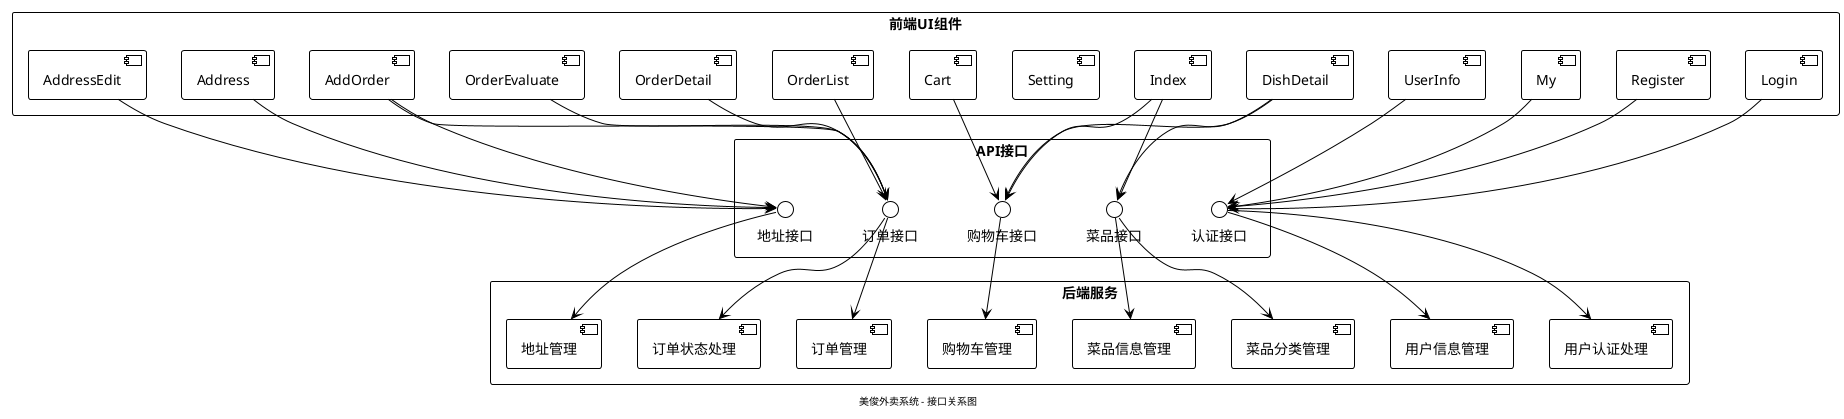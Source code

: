 @startuml 美俊外卖系统接口关系图

!theme plain
skinparam backgroundColor white
skinparam packageStyle rectangle
skinparam componentStyle uml2
skinparam interfaceBorderColor black
skinparam componentBorderColor black
skinparam arrowColor black

' 前端UI组件
package "前端UI组件" {
  component [Login]
  component [Register]
  component [Index]
  component [DishDetail]
  component [My]
  component [UserInfo]
  component [Setting]
  component [Cart]
  component [AddOrder]
  component [OrderList]
  component [OrderDetail]
  component [OrderEvaluate]
  component [Address]
  component [AddressEdit]
}

' API接口
package "API接口" {
  interface "认证接口" as AuthAPI
  interface "菜品接口" as DishAPI
  interface "购物车接口" as CartAPI
  interface "订单接口" as OrderAPI
  interface "地址接口" as AddressAPI
}

' 后端服务
package "后端服务" {
  component "用户认证处理" as AuthService
  component "用户信息管理" as UserInfoService
  component "菜品分类管理" as CategoryService
  component "菜品信息管理" as DishService
  component "购物车管理" as CartService
  component "订单管理" as OrderService
  component "订单状态处理" as OrderStatusService
  component "地址管理" as AddressService
}

' 连接前端组件和API接口
Login --> AuthAPI
Register --> AuthAPI
My --> AuthAPI
UserInfo --> AuthAPI

Index --> DishAPI
DishDetail --> DishAPI

Index --> CartAPI
Cart --> CartAPI
DishDetail --> CartAPI

AddOrder --> OrderAPI
OrderList --> OrderAPI
OrderDetail --> OrderAPI
OrderEvaluate --> OrderAPI

Address --> AddressAPI
AddressEdit --> AddressAPI
AddOrder --> AddressAPI

' 连接API接口和后端服务
AuthAPI --> AuthService
AuthAPI --> UserInfoService

DishAPI --> CategoryService
DishAPI --> DishService

CartAPI --> CartService

OrderAPI --> OrderService
OrderAPI --> OrderStatusService

AddressAPI --> AddressService

footer "美俊外卖系统 - 接口关系图"

@enduml 